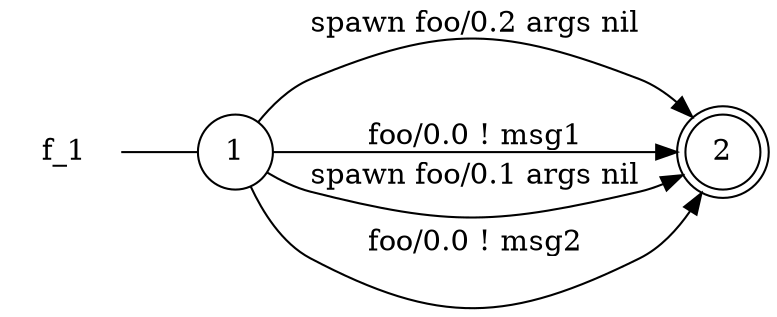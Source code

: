 digraph f_1 {
	rankdir="LR";
	n_0 [label="f_1", shape="plaintext"];
	n_1 [id="1", shape=circle, label="1"];
	n_0 -> n_1 [arrowhead=none];
	n_2 [id="2", shape=doublecircle, label="2"];

	n_1 -> n_2 [id="[$e|5]", label="spawn foo/0.2 args nil"];
	n_1 -> n_2 [id="[$e|6]", label="foo/0.0 ! msg1"];
	n_1 -> n_2 [id="[$e|7]", label="spawn foo/0.1 args nil"];
	n_1 -> n_2 [id="[$e|3]", label="foo/0.0 ! msg2"];
}
